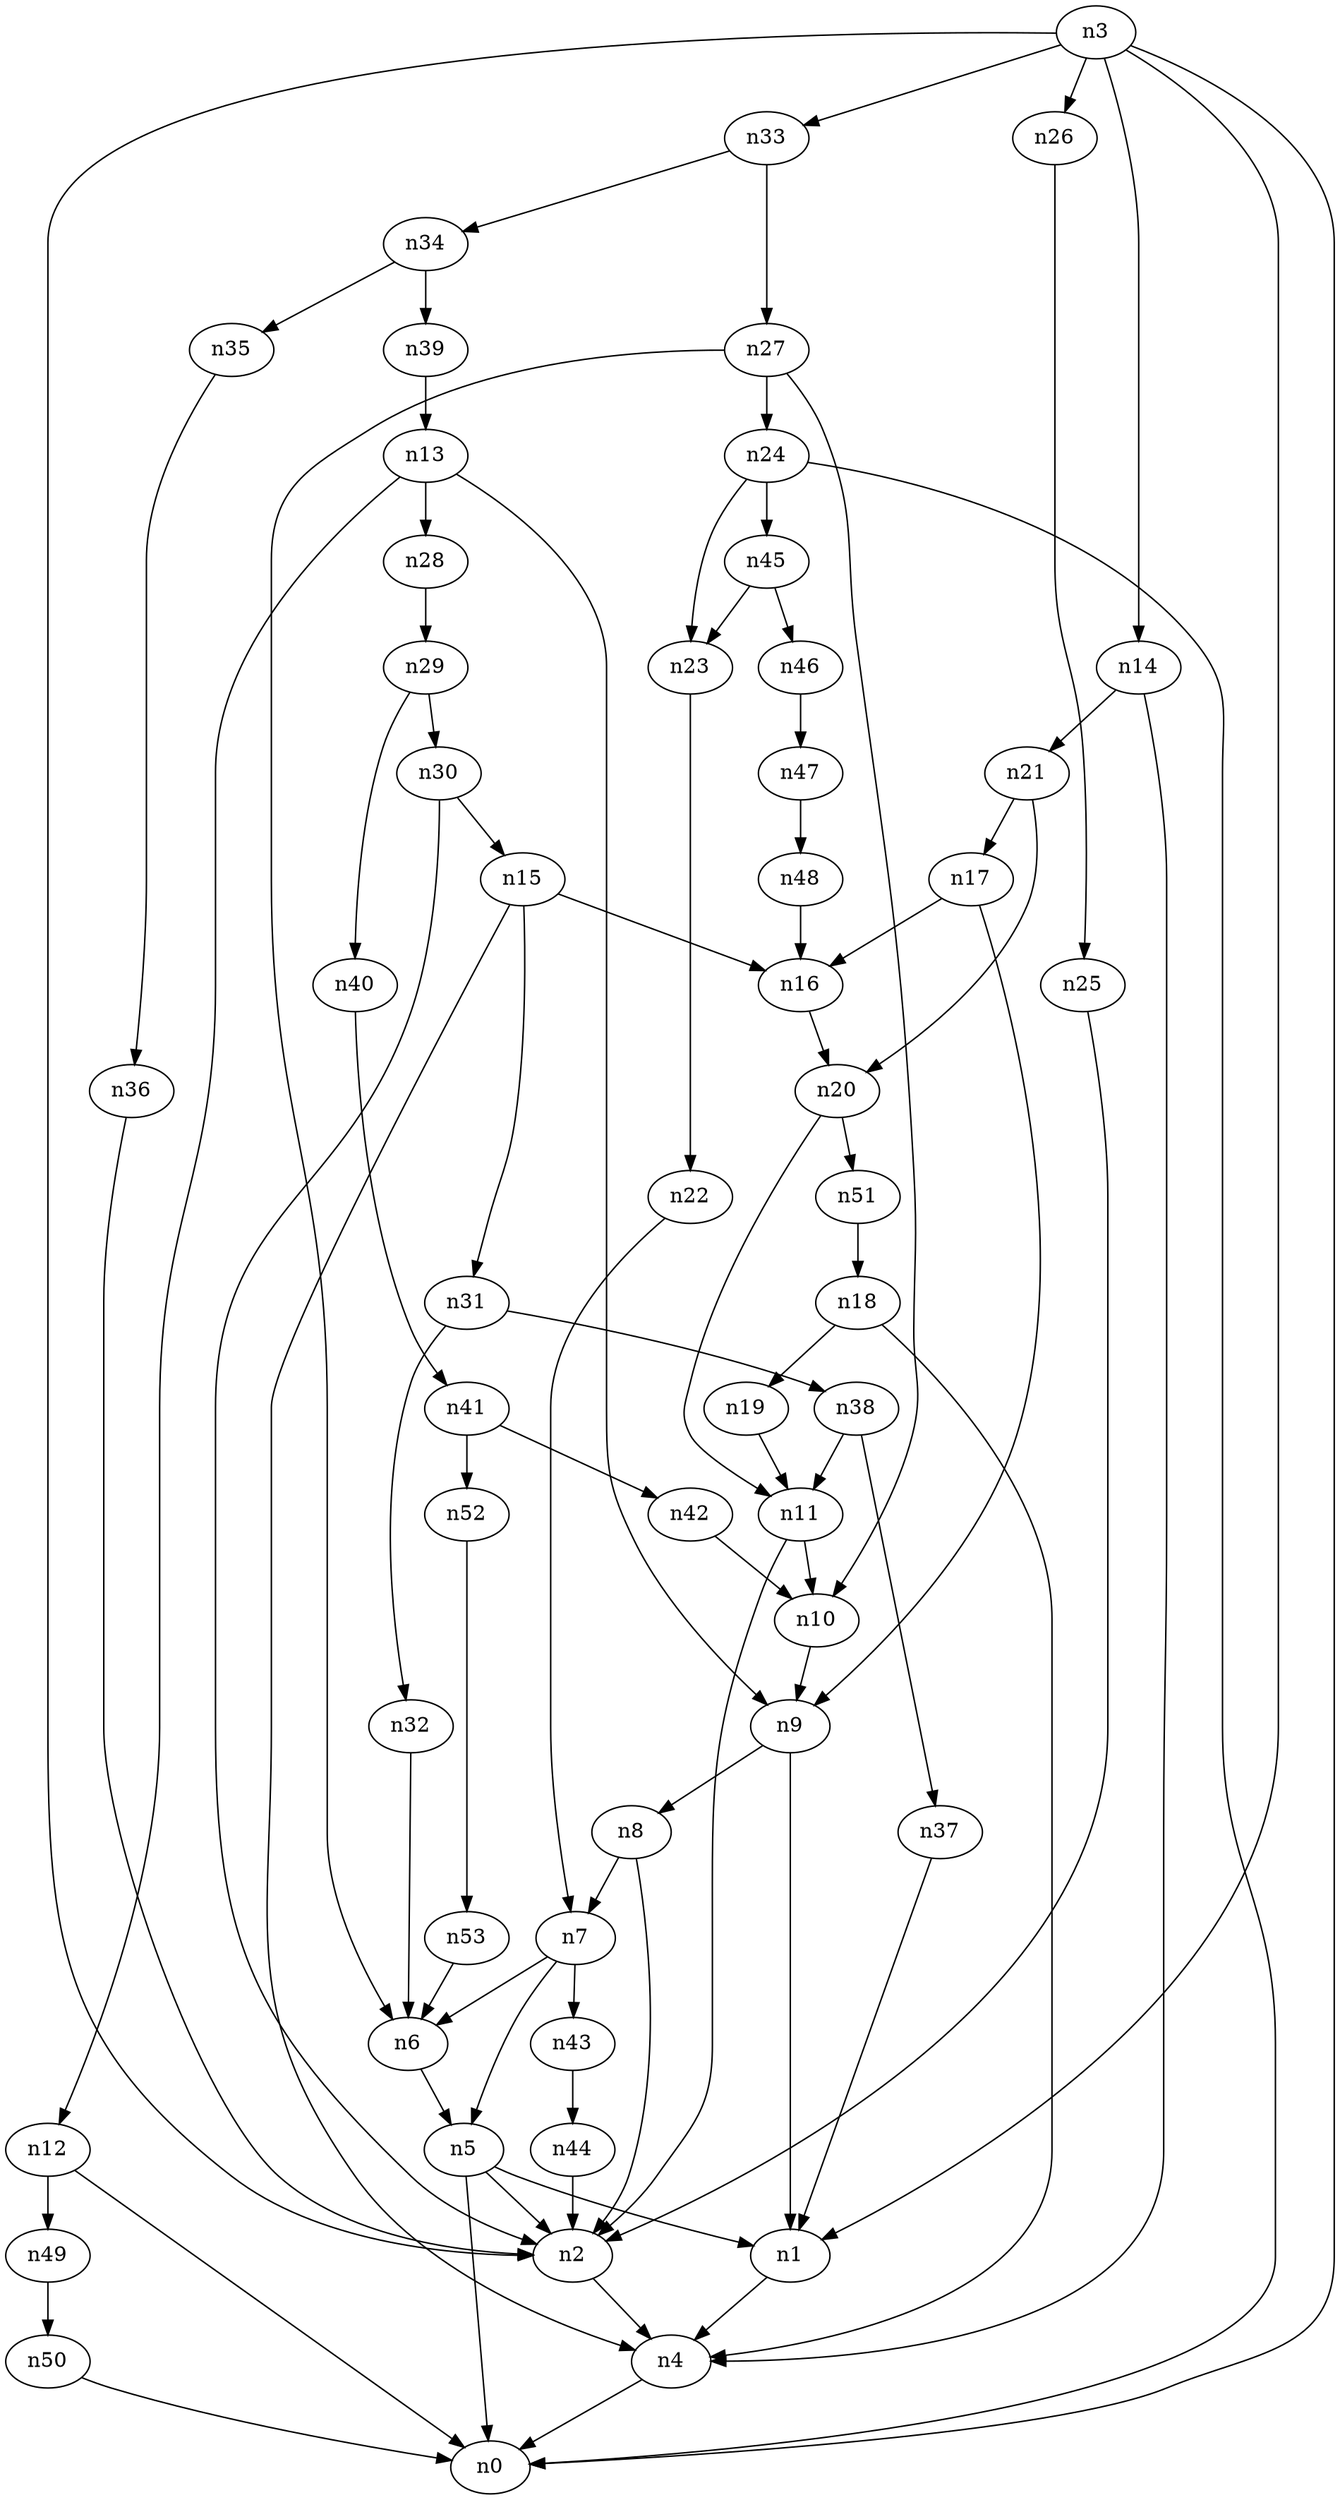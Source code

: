 digraph G {
	n1 -> n4	 [_graphml_id=e4];
	n2 -> n4	 [_graphml_id=e7];
	n3 -> n0	 [_graphml_id=e0];
	n3 -> n1	 [_graphml_id=e3];
	n3 -> n2	 [_graphml_id=e6];
	n3 -> n14	 [_graphml_id=e20];
	n3 -> n26	 [_graphml_id=e41];
	n3 -> n33	 [_graphml_id=e51];
	n4 -> n0	 [_graphml_id=e1];
	n5 -> n0	 [_graphml_id=e2];
	n5 -> n1	 [_graphml_id=e5];
	n5 -> n2	 [_graphml_id=e8];
	n6 -> n5	 [_graphml_id=e9];
	n7 -> n5	 [_graphml_id=e22];
	n7 -> n6	 [_graphml_id=e10];
	n7 -> n43	 [_graphml_id=e68];
	n8 -> n2	 [_graphml_id=e12];
	n8 -> n7	 [_graphml_id=e11];
	n9 -> n1	 [_graphml_id=e13];
	n9 -> n8	 [_graphml_id=e34];
	n10 -> n9	 [_graphml_id=e14];
	n11 -> n2	 [_graphml_id=e16];
	n11 -> n10	 [_graphml_id=e15];
	n12 -> n0	 [_graphml_id=e17];
	n12 -> n49	 [_graphml_id=e78];
	n13 -> n9	 [_graphml_id=e19];
	n13 -> n12	 [_graphml_id=e18];
	n13 -> n28	 [_graphml_id=e44];
	n14 -> n4	 [_graphml_id=e21];
	n14 -> n21	 [_graphml_id=e53];
	n15 -> n4	 [_graphml_id=e23];
	n15 -> n16	 [_graphml_id=e24];
	n15 -> n31	 [_graphml_id=e48];
	n16 -> n20	 [_graphml_id=e31];
	n17 -> n9	 [_graphml_id=e26];
	n17 -> n16	 [_graphml_id=e25];
	n18 -> n4	 [_graphml_id=e27];
	n18 -> n19	 [_graphml_id=e28];
	n19 -> n11	 [_graphml_id=e29];
	n20 -> n11	 [_graphml_id=e30];
	n20 -> n51	 [_graphml_id=e82];
	n21 -> n17	 [_graphml_id=e33];
	n21 -> n20	 [_graphml_id=e32];
	n22 -> n7	 [_graphml_id=e35];
	n23 -> n22	 [_graphml_id=e36];
	n24 -> n0	 [_graphml_id=e38];
	n24 -> n23	 [_graphml_id=e37];
	n24 -> n45	 [_graphml_id=e71];
	n25 -> n2	 [_graphml_id=e39];
	n26 -> n25	 [_graphml_id=e40];
	n27 -> n6	 [_graphml_id=e43];
	n27 -> n10	 [_graphml_id=e73];
	n27 -> n24	 [_graphml_id=e42];
	n28 -> n29	 [_graphml_id=e45];
	n29 -> n30	 [_graphml_id=e46];
	n29 -> n40	 [_graphml_id=e64];
	n30 -> n2	 [_graphml_id=e47];
	n30 -> n15	 [_graphml_id=e63];
	n31 -> n32	 [_graphml_id=e49];
	n31 -> n38	 [_graphml_id=e60];
	n32 -> n6	 [_graphml_id=e50];
	n33 -> n27	 [_graphml_id=e52];
	n33 -> n34	 [_graphml_id=e54];
	n34 -> n35	 [_graphml_id=e55];
	n34 -> n39	 [_graphml_id=e62];
	n35 -> n36	 [_graphml_id=e56];
	n36 -> n2	 [_graphml_id=e57];
	n37 -> n1	 [_graphml_id=e58];
	n38 -> n11	 [_graphml_id=e83];
	n38 -> n37	 [_graphml_id=e59];
	n39 -> n13	 [_graphml_id=e61];
	n40 -> n41	 [_graphml_id=e65];
	n41 -> n42	 [_graphml_id=e66];
	n41 -> n52	 [_graphml_id=e84];
	n42 -> n10	 [_graphml_id=e67];
	n43 -> n44	 [_graphml_id=e69];
	n44 -> n2	 [_graphml_id=e70];
	n45 -> n23	 [_graphml_id=e72];
	n45 -> n46	 [_graphml_id=e74];
	n46 -> n47	 [_graphml_id=e75];
	n47 -> n48	 [_graphml_id=e76];
	n48 -> n16	 [_graphml_id=e77];
	n49 -> n50	 [_graphml_id=e79];
	n50 -> n0	 [_graphml_id=e80];
	n51 -> n18	 [_graphml_id=e81];
	n52 -> n53	 [_graphml_id=e85];
	n53 -> n6	 [_graphml_id=e86];
}

